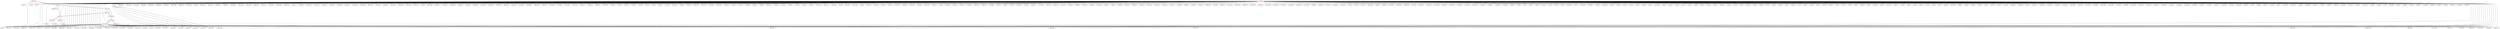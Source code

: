 graph {
	563 [label="(563) R2_T1" color=red]
	9 [label="(9) U1"]
	7 [label="(7) U2"]
	14 [label="(14) R17"]
	8 [label="(8) U3"]
	566 [label="(566) U2_T1"]
	564 [label="(564) Q1_T1" color=red]
	566 [label="(566) U2_T1"]
	572 [label="(572) R80_P3"]
	565 [label="(565) R5_T1"]
	565 [label="(565) R5_T1" color=red]
	568 [label="(568) U1_T1"]
	572 [label="(572) R80_P3"]
	564 [label="(564) Q1_T1"]
	566 [label="(566) U2_T1" color=red]
	563 [label="(563) R2_T1"]
	568 [label="(568) U1_T1"]
	562 [label="(562) R1_T1"]
	564 [label="(564) Q1_T1"]
	567 [label="(567) R4_T1" color=red]
	9 [label="(9) U1"]
	212 [label="(212) J4"]
	217 [label="(217) R71"]
	568 [label="(568) U1_T1"]
	568 [label="(568) U1_T1" color=red]
	569 [label="(569) R3_T1"]
	567 [label="(567) R4_T1"]
	566 [label="(566) U2_T1"]
	565 [label="(565) R5_T1"]
	569 [label="(569) R3_T1" color=red]
	239 [label="(239) J5"]
	9 [label="(9) U1"]
	568 [label="(568) U1_T1"]
	570 [label="(570) T80_P3" color=red]
	571 [label="(571) R81_P3"]
	573 [label="(573) R82_P3"]
	572 [label="(572) R80_P3"]
	571 [label="(571) R81_P3" color=red]
	421 [label="(421) C191"]
	392 [label="(392) C162"]
	393 [label="(393) C166"]
	121 [label="(121) R44"]
	131 [label="(131) C78"]
	9 [label="(9) U1"]
	431 [label="(431) C123"]
	432 [label="(432) C125"]
	406 [label="(406) C181"]
	407 [label="(407) C185"]
	408 [label="(408) C189"]
	413 [label="(413) C201"]
	414 [label="(414) C164"]
	409 [label="(409) C193"]
	394 [label="(394) C170"]
	395 [label="(395) C174"]
	132 [label="(132) C79"]
	423 [label="(423) C198"]
	424 [label="(424) C202"]
	420 [label="(420) C187"]
	111 [label="(111) C76"]
	110 [label="(110) L1"]
	422 [label="(422) C195"]
	126 [label="(126) C74"]
	433 [label="(433) C182"]
	415 [label="(415) C168"]
	416 [label="(416) C172"]
	417 [label="(417) C176"]
	418 [label="(418) C179"]
	419 [label="(419) C183"]
	454 [label="(454) C175"]
	387 [label="(387) C167"]
	450 [label="(450) C155"]
	451 [label="(451) C160"]
	386 [label="(386) C163"]
	452 [label="(452) C171"]
	453 [label="(453) C173"]
	389 [label="(389) C165"]
	447 [label="(447) C124"]
	448 [label="(448) C126"]
	390 [label="(390) C161"]
	391 [label="(391) C177"]
	570 [label="(570) T80_P3"]
	572 [label="(572) R80_P3" color=red]
	565 [label="(565) R5_T1"]
	564 [label="(564) Q1_T1"]
	570 [label="(570) T80_P3"]
	573 [label="(573) R82_P3" color=red]
	449 [label="(449) C127"]
	570 [label="(570) T80_P3"]
	574 [label="(574) GND" color=red]
	396 [label="(396) C223"]
	395 [label="(395) C174"]
	394 [label="(394) C170"]
	414 [label="(414) C164"]
	412 [label="(412) C200"]
	413 [label="(413) C201"]
	406 [label="(406) C181"]
	407 [label="(407) C185"]
	411 [label="(411) C196"]
	209 [label="(209) R65"]
	408 [label="(408) C189"]
	409 [label="(409) C193"]
	410 [label="(410) C192"]
	417 [label="(417) C176"]
	415 [label="(415) C168"]
	433 [label="(433) C182"]
	204 [label="(204) C269"]
	434 [label="(434) C186"]
	435 [label="(435) C188"]
	436 [label="(436) C197"]
	437 [label="(437) C204"]
	432 [label="(432) C125"]
	416 [label="(416) C172"]
	431 [label="(431) C123"]
	418 [label="(418) C179"]
	419 [label="(419) C183"]
	420 [label="(420) C187"]
	195 [label="(195) J3"]
	421 [label="(421) C191"]
	422 [label="(422) C195"]
	423 [label="(423) C198"]
	424 [label="(424) C202"]
	403 [label="(403) C232"]
	397 [label="(397) C225"]
	404 [label="(404) C234"]
	399 [label="(399) C224"]
	400 [label="(400) C226"]
	401 [label="(401) C228"]
	402 [label="(402) C230"]
	398 [label="(398) C222"]
	427 [label="(427) C217"]
	428 [label="(428) C219"]
	429 [label="(429) C235"]
	430 [label="(430) C236"]
	202 [label="(202) U11"]
	383 [label="(383) C231"]
	208 [label="(208) C275"]
	207 [label="(207) C274"]
	206 [label="(206) C273"]
	405 [label="(405) C220"]
	447 [label="(447) C124"]
	439 [label="(439) C206"]
	440 [label="(440) C207"]
	441 [label="(441) C156"]
	442 [label="(442) C169"]
	443 [label="(443) C178"]
	444 [label="(444) C184"]
	445 [label="(445) C190"]
	197 [label="(197) C110"]
	446 [label="(446) C194"]
	196 [label="(196) C109"]
	455 [label="(455) C122"]
	448 [label="(448) C126"]
	449 [label="(449) C127"]
	194 [label="(194) J2"]
	465 [label="(465) C288"]
	450 [label="(450) C155"]
	451 [label="(451) C160"]
	452 [label="(452) C171"]
	453 [label="(453) C173"]
	454 [label="(454) C175"]
	198 [label="(198) C111"]
	457 [label="(457) C227"]
	458 [label="(458) C229"]
	459 [label="(459) C233"]
	464 [label="(464) C264"]
	460 [label="(460) C246"]
	461 [label="(461) C247"]
	462 [label="(462) C252"]
	463 [label="(463) C260"]
	392 [label="(392) C162"]
	438 [label="(438) C205"]
	426 [label="(426) C215"]
	393 [label="(393) C166"]
	471 [label="(471) C282"]
	468 [label="(468) C285"]
	469 [label="(469) C284"]
	470 [label="(470) C283"]
	472 [label="(472) C281"]
	473 [label="(473) C280"]
	474 [label="(474) C279"]
	475 [label="(475) C278"]
	476 [label="(476) C277"]
	425 [label="(425) C213"]
	466 [label="(466) C287"]
	467 [label="(467) C286"]
	9 [label="(9) U1"]
	172 [label="(172) C82"]
	106 [label="(106) U8"]
	107 [label="(107) U10"]
	181 [label="(181) R50"]
	173 [label="(173) C83"]
	105 [label="(105) U9"]
	104 [label="(104) U5"]
	108 [label="(108) U4"]
	170 [label="(170) C80"]
	382 [label="(382) C208"]
	166 [label="(166) C98"]
	168 [label="(168) C99"]
	169 [label="(169) C102"]
	203 [label="(203) C270"]
	379 [label="(379) C216"]
	380 [label="(380) C218"]
	381 [label="(381) C221"]
	178 [label="(178) C71"]
	179 [label="(179) U7"]
	162 [label="(162) R58"]
	176 [label="(176) C69"]
	148 [label="(148) C88"]
	149 [label="(149) C101"]
	151 [label="(151) R52"]
	171 [label="(171) C81"]
	153 [label="(153) R61"]
	155 [label="(155) R54"]
	157 [label="(157) R63"]
	146 [label="(146) C87"]
	147 [label="(147) C100"]
	325 [label="(325) C147"]
	306 [label="(306) C138"]
	241 [label="(241) J6"]
	324 [label="(324) C146"]
	314 [label="(314) C139"]
	237 [label="(237) J8"]
	310 [label="(310) C141"]
	301 [label="(301) U28"]
	242 [label="(242) JP3"]
	234 [label="(234) U17"]
	322 [label="(322) C148"]
	238 [label="(238) FB4"]
	323 [label="(323) C149"]
	319 [label="(319) U26"]
	318 [label="(318) C140"]
	321 [label="(321) U27"]
	239 [label="(239) J5"]
	240 [label="(240) X1"]
	299 [label="(299) U30"]
	300 [label="(300) U31"]
	295 [label="(295) U29"]
	296 [label="(296) U23"]
	284 [label="(284) C132"]
	285 [label="(285) C133"]
	288 [label="(288) R98"]
	274 [label="(274) U21"]
	287 [label="(287) Q2"]
	279 [label="(279) J10"]
	252 [label="(252) DS6"]
	251 [label="(251) DS5"]
	278 [label="(278) C137"]
	275 [label="(275) C134"]
	257 [label="(257) U18"]
	276 [label="(276) C135"]
	272 [label="(272) U22"]
	273 [label="(273) U20"]
	249 [label="(249) R88"]
	248 [label="(248) C131"]
	283 [label="(283) D5"]
	277 [label="(277) C136"]
	256 [label="(256) SW1"]
	282 [label="(282) D4"]
	359 [label="(359) FB5"]
	228 [label="(228) R75"]
	353 [label="(353) R125"]
	230 [label="(230) C116"]
	231 [label="(231) C118"]
	232 [label="(232) C114"]
	233 [label="(233) C117"]
	227 [label="(227) U13"]
	212 [label="(212) J4"]
	355 [label="(355) FB6"]
	356 [label="(356) U35"]
	357 [label="(357) U36"]
	210 [label="(210) U12"]
	229 [label="(229) C115"]
	211 [label="(211) BT1"]
	372 [label="(372) U32"]
	271 [label="(271) C130"]
	270 [label="(270) C128"]
	269 [label="(269) C119"]
	376 [label="(376) C157"]
	263 [label="(263) C129"]
	374 [label="(374) C150"]
	375 [label="(375) C158"]
	377 [label="(377) C121"]
	378 [label="(378) C120"]
	370 [label="(370) C153"]
	371 [label="(371) C154"]
	262 [label="(262) DS3"]
	366 [label="(366) U34"]
	337 [label="(337) U37"]
	226 [label="(226) C113"]
	225 [label="(225) C112"]
	223 [label="(223) D1"]
	350 [label="(350) J7"]
	221 [label="(221) U14"]
	340 [label="(340) C159"]
	342 [label="(342) J13"]
	346 [label="(346) JP4"]
	347 [label="(347) R122"]
	348 [label="(348) R123"]
	349 [label="(349) R124"]
	367 [label="(367) U33"]
	368 [label="(368) C151"]
	369 [label="(369) C152"]
	8 [label="(8) U3"]
	7 [label="(7) U2"]
	527 [label="(527) C248"]
	536 [label="(536) C265"]
	535 [label="(535) C258"]
	534 [label="(534) C257"]
	533 [label="(533) C255"]
	532 [label="(532) C254"]
	531 [label="(531) C253"]
	530 [label="(530) C251"]
	529 [label="(529) C250"]
	528 [label="(528) C249"]
	39 [label="(39) R30"]
	38 [label="(38) R29"]
	54 [label="(54) C2"]
	50 [label="(50) C13"]
	46 [label="(46) C32"]
	49 [label="(49) C10"]
	51 [label="(51) C16"]
	45 [label="(45) C29"]
	55 [label="(55) C5"]
	509 [label="(509) C256"]
	52 [label="(52) C19"]
	503 [label="(503) U42"]
	508 [label="(508) C261"]
	496 [label="(496) U43"]
	494 [label="(494) C244"]
	44 [label="(44) C49"]
	48 [label="(48) C52"]
	47 [label="(47) C28"]
	75 [label="(75) C15"]
	53 [label="(53) C22"]
	59 [label="(59) C60"]
	65 [label="(65) C11"]
	553 [label="(553) C266"]
	58 [label="(58) C59"]
	89 [label="(89) C36"]
	93 [label="(93) C48"]
	92 [label="(92) C45"]
	91 [label="(91) C42"]
	90 [label="(90) C39"]
	94 [label="(94) C51"]
	88 [label="(88) C33"]
	87 [label="(87) C30"]
	550 [label="(550) R152"]
	86 [label="(86) C53"]
	57 [label="(57) C25"]
	56 [label="(56) C1"]
	551 [label="(551) U49"]
	70 [label="(70) C26"]
	559 [label="(559) Q4"]
	69 [label="(69) C23"]
	68 [label="(68) C20"]
	558 [label="(558) Q3"]
	67 [label="(67) C17"]
	66 [label="(66) C14"]
	71 [label="(71) C3"]
	79 [label="(79) C27"]
	83 [label="(83) C44"]
	82 [label="(82) C41"]
	81 [label="(81) C38"]
	80 [label="(80) C35"]
	78 [label="(78) C24"]
	77 [label="(77) C21"]
	76 [label="(76) C18"]
	96 [label="(96) C61"]
	85 [label="(85) C50"]
	99 [label="(99) C7"]
	103 [label="(103) C58"]
	102 [label="(102) C57"]
	101 [label="(101) C34"]
	100 [label="(100) C31"]
	84 [label="(84) C47"]
	98 [label="(98) C4"]
	97 [label="(97) C62"]
	95 [label="(95) C54"]
	74 [label="(74) C12"]
	73 [label="(73) C9"]
	72 [label="(72) C6"]
	481 [label="(481) U41"]
	487 [label="(487) U46"]
	486 [label="(486) J18"]
	485 [label="(485) D8"]
	484 [label="(484) J16"]
	43 [label="(43) C46"]
	478 [label="(478) J17"]
	42 [label="(42) C43"]
	41 [label="(41) C40"]
	477 [label="(477) U45"]
	488 [label="(488) SW3"]
	490 [label="(490) R138"]
	40 [label="(40) C37"]
	545 [label="(545) C211"]
	549 [label="(549) C245"]
	547 [label="(547) C212"]
	546 [label="(546) C214"]
	544 [label="(544) C210"]
	543 [label="(543) C209"]
	542 [label="(542) C241"]
	541 [label="(541) C242"]
	540 [label="(540) C259"]
	539 [label="(539) C243"]
	538 [label="(538) C263"]
	537 [label="(537) C262"]
	493 [label="(493) FB9"]
	491 [label="(491) C238"]
	502 [label="(502) C240"]
	501 [label="(501) C239"]
	500 [label="(500) C237"]
	499 [label="(499) R136"]
	520 [label="(520) R147"]
	519 [label="(519) R146"]
	521 [label="(521) R148"]
	513 [label="(513) R144"]
	512 [label="(512) U47"]
	517 [label="(517) U48"]
	515 [label="(515) R141"]
	516 [label="(516) R142"]
	125 [label="(125) C67"]
	390 [label="(390) C161"]
	391 [label="(391) C177"]
	384 [label="(384) C199"]
	389 [label="(389) C165"]
	386 [label="(386) C163"]
	387 [label="(387) C167"]
	184 [label="(184) C93"]
	61 [label="(61) C8"]
	118 [label="(118) R42"]
	60 [label="(60) C55"]
	120 [label="(120) R45"]
	193 [label="(193) J1"]
	186 [label="(186) C276"]
	385 [label="(385) C203"]
	122 [label="(122) R40"]
	388 [label="(388) C180"]
	191 [label="(191) C77"]
	187 [label="(187) C96"]
	188 [label="(188) C70"]
	189 [label="(189) C68"]
	190 [label="(190) C90"]
	141 [label="(141) C104"]
	140 [label="(140) C92"]
	139 [label="(139) C103"]
	129 [label="(129) C65"]
	132 [label="(132) C79"]
	131 [label="(131) C78"]
	12 [label="(12) R28"]
	11 [label="(11) R2"]
	130 [label="(130) C66"]
	63 [label="(63) C63"]
	111 [label="(111) C76"]
	109 [label="(109) R59"]
	62 [label="(62) C56"]
	138 [label="(138) C91"]
	134 [label="(134) C86"]
	133 [label="(133) R46"]
	64 [label="(64) C64"]
	137 [label="(137) C85"]
	136 [label="(136) C97"]
	135 [label="(135) C84"]
	113 [label="(113) R34"]
	564 [label="(564) Q1_T1"]
	566 [label="(566) U2_T1"]
	568 [label="(568) U1_T1"]
	563 -- 9
	563 -- 7
	563 -- 14
	563 -- 8
	563 -- 566
	564 -- 566
	564 -- 572
	564 -- 565
	565 -- 568
	565 -- 572
	565 -- 564
	566 -- 563
	566 -- 568
	566 -- 562
	566 -- 564
	567 -- 9
	567 -- 212
	567 -- 217
	567 -- 568
	568 -- 569
	568 -- 567
	568 -- 566
	568 -- 565
	569 -- 239
	569 -- 9
	569 -- 568
	570 -- 571
	570 -- 573
	570 -- 572
	571 -- 421
	571 -- 392
	571 -- 393
	571 -- 121
	571 -- 131
	571 -- 9
	571 -- 431
	571 -- 432
	571 -- 406
	571 -- 407
	571 -- 408
	571 -- 413
	571 -- 414
	571 -- 409
	571 -- 394
	571 -- 395
	571 -- 132
	571 -- 423
	571 -- 424
	571 -- 420
	571 -- 111
	571 -- 110
	571 -- 422
	571 -- 126
	571 -- 433
	571 -- 415
	571 -- 416
	571 -- 417
	571 -- 418
	571 -- 419
	571 -- 454
	571 -- 387
	571 -- 450
	571 -- 451
	571 -- 386
	571 -- 452
	571 -- 453
	571 -- 389
	571 -- 447
	571 -- 448
	571 -- 390
	571 -- 391
	571 -- 570
	572 -- 565
	572 -- 564
	572 -- 570
	573 -- 449
	573 -- 570
	574 -- 396
	574 -- 395
	574 -- 394
	574 -- 414
	574 -- 412
	574 -- 413
	574 -- 406
	574 -- 407
	574 -- 411
	574 -- 209
	574 -- 408
	574 -- 409
	574 -- 410
	574 -- 417
	574 -- 415
	574 -- 433
	574 -- 204
	574 -- 434
	574 -- 435
	574 -- 436
	574 -- 437
	574 -- 432
	574 -- 416
	574 -- 431
	574 -- 418
	574 -- 419
	574 -- 420
	574 -- 195
	574 -- 421
	574 -- 422
	574 -- 423
	574 -- 424
	574 -- 403
	574 -- 397
	574 -- 404
	574 -- 399
	574 -- 400
	574 -- 401
	574 -- 402
	574 -- 398
	574 -- 427
	574 -- 428
	574 -- 429
	574 -- 430
	574 -- 202
	574 -- 383
	574 -- 208
	574 -- 207
	574 -- 206
	574 -- 405
	574 -- 447
	574 -- 439
	574 -- 440
	574 -- 441
	574 -- 442
	574 -- 443
	574 -- 444
	574 -- 445
	574 -- 197
	574 -- 446
	574 -- 196
	574 -- 455
	574 -- 448
	574 -- 449
	574 -- 194
	574 -- 465
	574 -- 450
	574 -- 451
	574 -- 452
	574 -- 453
	574 -- 454
	574 -- 198
	574 -- 457
	574 -- 458
	574 -- 459
	574 -- 464
	574 -- 460
	574 -- 461
	574 -- 462
	574 -- 463
	574 -- 392
	574 -- 438
	574 -- 426
	574 -- 393
	574 -- 471
	574 -- 468
	574 -- 469
	574 -- 470
	574 -- 472
	574 -- 473
	574 -- 474
	574 -- 475
	574 -- 476
	574 -- 425
	574 -- 466
	574 -- 467
	574 -- 9
	574 -- 172
	574 -- 106
	574 -- 107
	574 -- 181
	574 -- 173
	574 -- 105
	574 -- 104
	574 -- 108
	574 -- 170
	574 -- 382
	574 -- 166
	574 -- 168
	574 -- 169
	574 -- 203
	574 -- 379
	574 -- 380
	574 -- 381
	574 -- 178
	574 -- 179
	574 -- 162
	574 -- 176
	574 -- 148
	574 -- 149
	574 -- 151
	574 -- 171
	574 -- 153
	574 -- 155
	574 -- 157
	574 -- 146
	574 -- 147
	574 -- 325
	574 -- 306
	574 -- 241
	574 -- 324
	574 -- 314
	574 -- 237
	574 -- 310
	574 -- 301
	574 -- 242
	574 -- 234
	574 -- 322
	574 -- 238
	574 -- 323
	574 -- 319
	574 -- 318
	574 -- 321
	574 -- 239
	574 -- 240
	574 -- 299
	574 -- 300
	574 -- 295
	574 -- 296
	574 -- 284
	574 -- 285
	574 -- 288
	574 -- 274
	574 -- 287
	574 -- 279
	574 -- 252
	574 -- 251
	574 -- 278
	574 -- 275
	574 -- 257
	574 -- 276
	574 -- 272
	574 -- 273
	574 -- 249
	574 -- 248
	574 -- 283
	574 -- 277
	574 -- 256
	574 -- 282
	574 -- 359
	574 -- 228
	574 -- 353
	574 -- 230
	574 -- 231
	574 -- 232
	574 -- 233
	574 -- 227
	574 -- 212
	574 -- 355
	574 -- 356
	574 -- 357
	574 -- 210
	574 -- 229
	574 -- 211
	574 -- 372
	574 -- 271
	574 -- 270
	574 -- 269
	574 -- 376
	574 -- 263
	574 -- 374
	574 -- 375
	574 -- 377
	574 -- 378
	574 -- 370
	574 -- 371
	574 -- 262
	574 -- 366
	574 -- 337
	574 -- 226
	574 -- 225
	574 -- 223
	574 -- 350
	574 -- 221
	574 -- 340
	574 -- 342
	574 -- 346
	574 -- 347
	574 -- 348
	574 -- 349
	574 -- 367
	574 -- 368
	574 -- 369
	574 -- 8
	574 -- 7
	574 -- 527
	574 -- 536
	574 -- 535
	574 -- 534
	574 -- 533
	574 -- 532
	574 -- 531
	574 -- 530
	574 -- 529
	574 -- 528
	574 -- 39
	574 -- 38
	574 -- 54
	574 -- 50
	574 -- 46
	574 -- 49
	574 -- 51
	574 -- 45
	574 -- 55
	574 -- 509
	574 -- 52
	574 -- 503
	574 -- 508
	574 -- 496
	574 -- 494
	574 -- 44
	574 -- 48
	574 -- 47
	574 -- 75
	574 -- 53
	574 -- 59
	574 -- 65
	574 -- 553
	574 -- 58
	574 -- 89
	574 -- 93
	574 -- 92
	574 -- 91
	574 -- 90
	574 -- 94
	574 -- 88
	574 -- 87
	574 -- 550
	574 -- 86
	574 -- 57
	574 -- 56
	574 -- 551
	574 -- 70
	574 -- 559
	574 -- 69
	574 -- 68
	574 -- 558
	574 -- 67
	574 -- 66
	574 -- 71
	574 -- 79
	574 -- 83
	574 -- 82
	574 -- 81
	574 -- 80
	574 -- 78
	574 -- 77
	574 -- 76
	574 -- 96
	574 -- 85
	574 -- 99
	574 -- 103
	574 -- 102
	574 -- 101
	574 -- 100
	574 -- 84
	574 -- 98
	574 -- 97
	574 -- 95
	574 -- 74
	574 -- 73
	574 -- 72
	574 -- 481
	574 -- 487
	574 -- 486
	574 -- 485
	574 -- 484
	574 -- 43
	574 -- 478
	574 -- 42
	574 -- 41
	574 -- 477
	574 -- 488
	574 -- 490
	574 -- 40
	574 -- 545
	574 -- 549
	574 -- 547
	574 -- 546
	574 -- 544
	574 -- 543
	574 -- 542
	574 -- 541
	574 -- 540
	574 -- 539
	574 -- 538
	574 -- 537
	574 -- 493
	574 -- 491
	574 -- 502
	574 -- 501
	574 -- 500
	574 -- 499
	574 -- 520
	574 -- 519
	574 -- 521
	574 -- 513
	574 -- 512
	574 -- 517
	574 -- 515
	574 -- 516
	574 -- 125
	574 -- 390
	574 -- 391
	574 -- 384
	574 -- 389
	574 -- 386
	574 -- 387
	574 -- 184
	574 -- 61
	574 -- 118
	574 -- 60
	574 -- 120
	574 -- 193
	574 -- 186
	574 -- 385
	574 -- 122
	574 -- 388
	574 -- 191
	574 -- 187
	574 -- 188
	574 -- 189
	574 -- 190
	574 -- 141
	574 -- 140
	574 -- 139
	574 -- 129
	574 -- 132
	574 -- 131
	574 -- 12
	574 -- 11
	574 -- 130
	574 -- 63
	574 -- 111
	574 -- 109
	574 -- 62
	574 -- 138
	574 -- 134
	574 -- 133
	574 -- 64
	574 -- 137
	574 -- 136
	574 -- 135
	574 -- 113
	574 -- 564
	574 -- 566
	574 -- 568
}